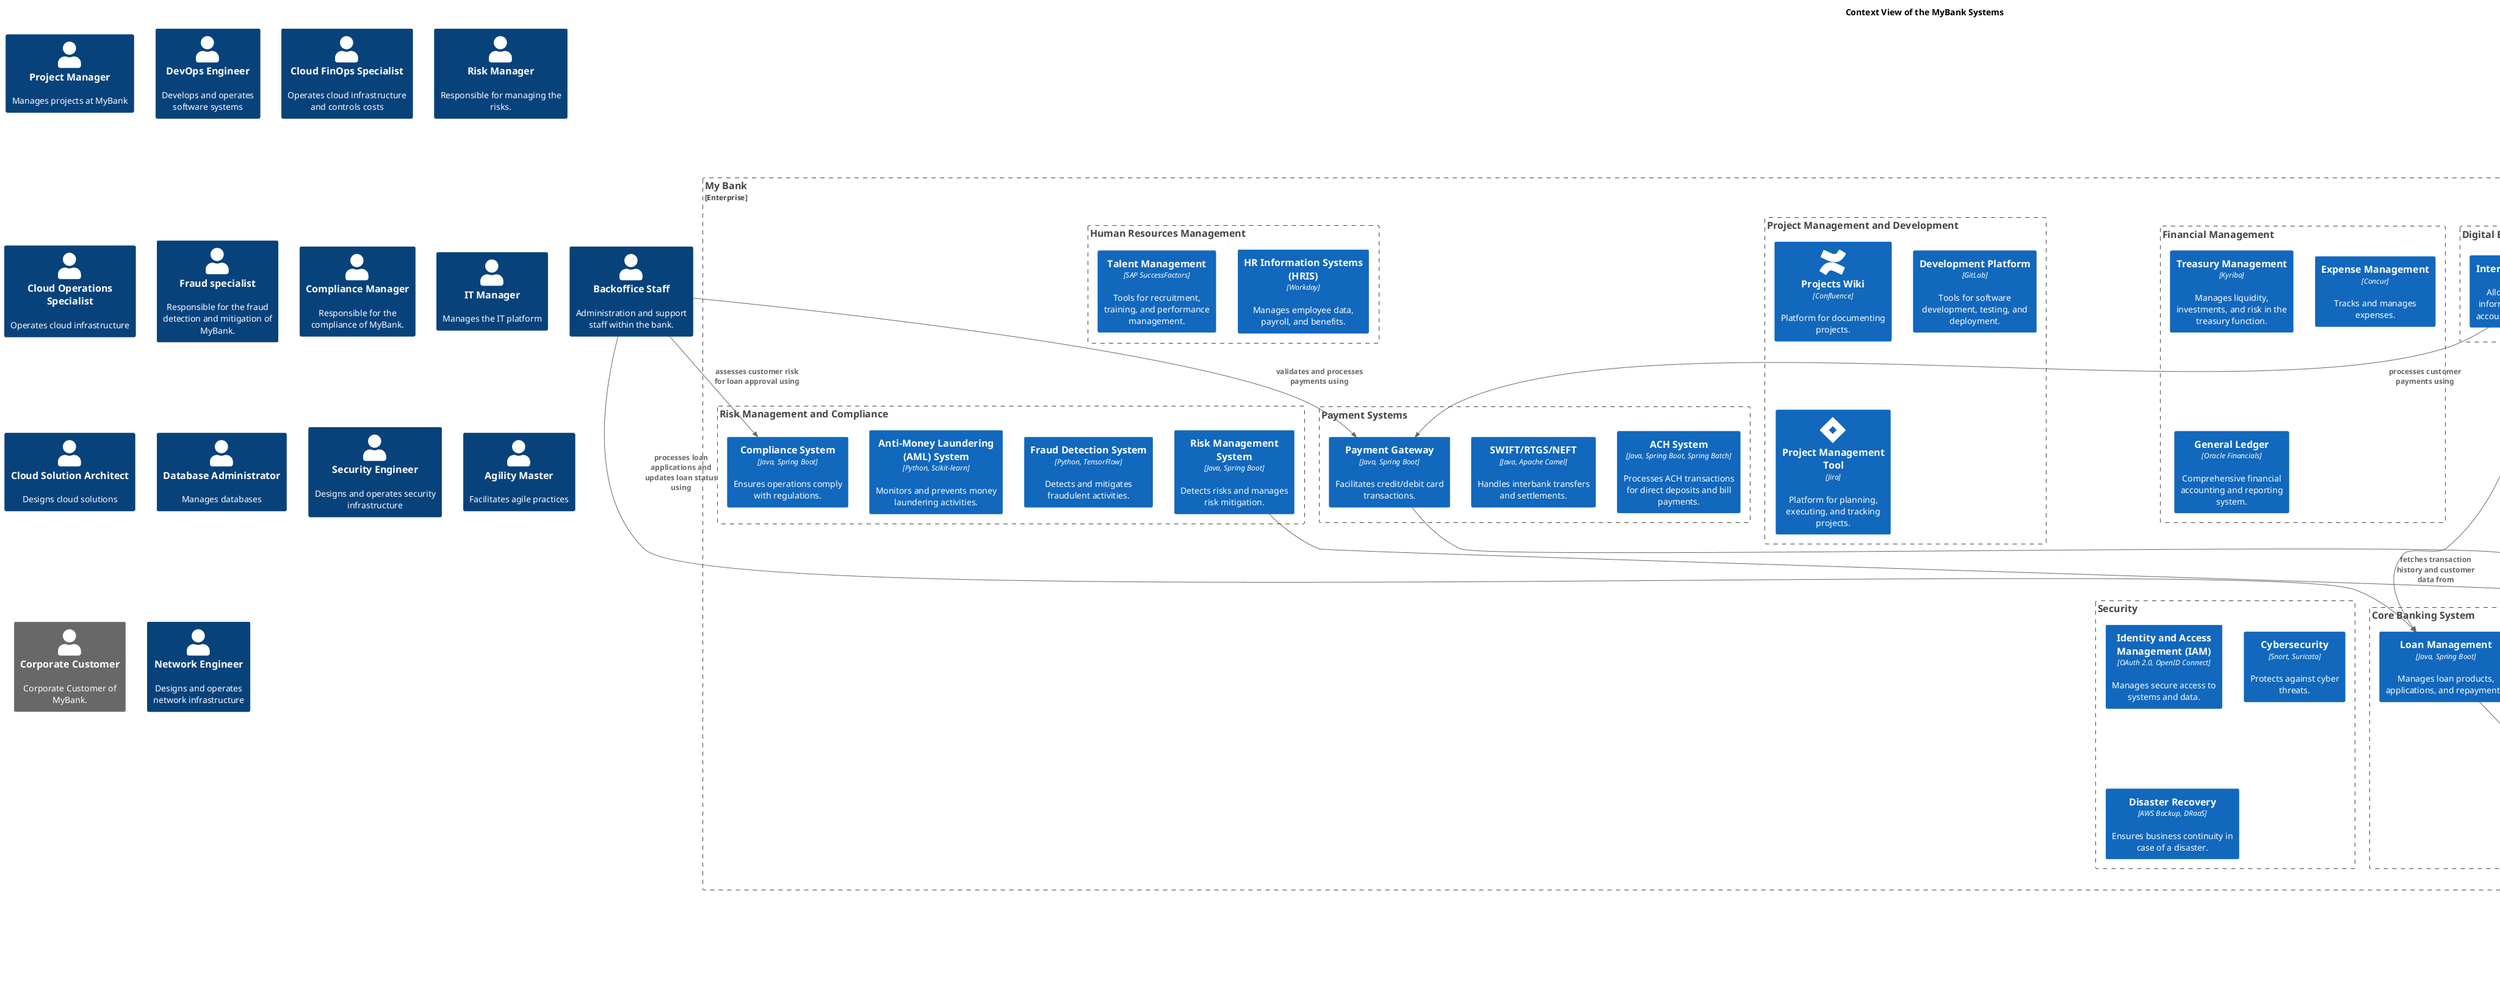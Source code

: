 @startuml context-view
!include <C4/C4_Context.puml>
!include <awslib14/AWSCommon>
!include <awslib14/AWSC4Integration>
!include <azure/AzureCommon>
!include <azure/AzureC4Integration>
!include <tupadr3/common>
!include <logos/kong>
!include <tupadr3/font-awesome-5/jira>
!include <tupadr3/font-awesome-5/confluence>
!include <awslib14/Analytics/Redshift>


LAYOUT_TOP_DOWN()




title Context View of the MyBank Systems
Person(mybank_customerChannels_customerServiceStaff, "Customer Service Staff", $descr="Customer service staff within the bank.")
Person(mybank_projectManagement_projectManager, "Project Manager", $descr="Manages projects at MyBank")
Enterprise_Boundary(mybank_mybankPlc, "My Bank") {
  Boundary(mybank_dataManagement_contextBoundary, "Data Management and Analytics") {
    System(mybank_dataManagement_bigDataAnalyticsSystem, "Big Data Analytics", $descr="Advanced analytics for predictive modeling.", $type="Java, Hadoop, Spark")
    System(mybank_dataManagement_businessIntelligenceSystem, "Business Intelligence (BI)", $descr="Provides tools for reporting and data analysis.", $type="Tableau, Python")
    System(mybank_dataManagement_dataWarehouseSystem, "Data Warehouse", $descr="Central repository for storing large volumes of data.", $type="AWS Redshift", $sprite="Redshift")
  }
  Boundary(mybank_digitalBanking_contextBoundary, "Digital Banking") {
    System(mybank_digitalBanking_digitalWalletsSystem, "Digital Wallets", $descr="Supports digital wallet integration and mobile payments.", $type="Node.js and Express")
    System(mybank_digitalBanking_internetBankingSystem_internetBankingSystem, "Internet Banking System", $descr="Allows customers to view information about their bank accounts and make payments.")
  }
  Boundary(mybank_financialManagement_contextBoundary, "Financial Management") {
    System(mybank_financialManagement_treasuryManagementSystem, "Treasury Management", $descr="Manages liquidity, investments, and risk in the treasury function.", $type="Kyriba")
    System(mybank_financialManagement_expenseManagementSystem, "Expense Management", $descr="Tracks and manages expenses.", $type="Concur")
    System(mybank_financialManagement_generalLedgerSystem, "General Ledger", $descr="Comprehensive financial accounting and reporting system.", $type="Oracle Financials")
  }
  Boundary(mybank_projectManagement_contextBoundary, "Project Management and Development") {
    System(mybank_projectManagement_confluence, "Projects Wiki", $descr="Platform for documenting projects.", $type="Confluence", $sprite="confluence")
    System(mybank_projectManagement_gitlab, "Development Platform", $descr="Tools for software development, testing, and deployment.", $type="GitLab")
    System(mybank_projectManagement_jira, "Project Management Tool", $descr="Platform for planning, executing, and tracking projects.", $type="Jira", $sprite="jira")
  }
  Boundary(mybank_customerChannels_contextBoundary, "Customer Channels") {
    System(mybank_customerChannels_contactCenterSystem, "Contact Center", $descr="Telephony and customer support systems for call centers.", $type="Genesys, Avaya")
    System(mybank_customerChannels_atm, "ATM", $descr="Allows customers to withdraw cash.", $type="C++, Java")
    System(mybank_customerChannels_branchSystems, "Branch Systems", $descr="Software and hardware for in-branch banking services.", $type="Java, Swing")
  }
  Boundary(mybank_integrationMiddlewareContext, "Integration and Middleware") {
    System(mybank_integrationMiddleware_soa, "Service-Oriented Architecture (SOA)", $descr="Framework for enabling seamless integration between services.", $type="Apache CXF")
    System(mybank_integrationMiddleware_apiGateway, "API Gateway", $descr="Manages APIs for third-party services and fintech apps.", $type="Kong", $sprite="kong")
    System(mybank_integrationMiddleware_esb, "Enterprise Service Bus (ESB)", $descr="Middleware for integrating various banking systems.", $type="MuleSoft")
  }
  Boundary(mybank_itManagement_contextBoundary, "IT Management") {
    System(mybank_infrastructureManagement_itInfrastructureSystem, "IT Infrastructure", $descr="Hardware and software resources, including servers and networking.", $type="VMware, Cisco")
    System(mybank_infrastructureManagement_cloudServicesSystem, "Cloud Services", $descr="Cloud computing resources for scalability and flexibility.", $type="AWS, Azure")
    System(mybank_infrastructureManagement_systemMonitoringSystem, "System Monitoring", $descr="Monitors system performance and health.", $type="Nagios, Prometheus")
  }
  Boundary(mybank_compliance_contextBoundary, "Risk Management and Compliance") {
    System(mybank_compliance_riskManagementSystem, "Risk Management System", $descr="Detects risks and manages risk mitigation.", $type="Java, Spring Boot")
    System(mybank_compliance_fraudDetectionSystem, "Fraud Detection System", $descr="Detects and mitigates fraudulent activities.", $type="Python, TensorFlow")
    System(mybank_compliance_amlSystem, "Anti-Money Laundering (AML) System", $descr="Monitors and prevents money laundering activities.", $type="Python, Scikit-learn")
    System(mybank_compliance_complianceSystem, "Compliance System", $descr="Ensures operations comply with regulations.", $type="Java, Spring Boot")
  }
  System_Ext(mybank_emailSystem, "E-mail System", $descr="The internal Microsoft Exchange email system.")
  Boundary(mybank_security_contextBoundary, "Security") {
    System(mybank_security_identityAccessManagementSystem, "Identity and Access Management (IAM)", $descr="Manages secure access to systems and data.", $type="OAuth 2.0, OpenID Connect")
    System(mybank_security_cybersecuritySystem, "Cybersecurity", $descr="Protects against cyber threats.", $type="Snort, Suricata")
    System(mybank_security_disasterRecoverySystem, "Disaster Recovery", $descr="Ensures business continuity in case of a disaster.", $type="AWS Backup, DRaaS")
  }
  Boundary(mybank_payment_contextBoundary, "Payment Systems") {
    System(mybank_payment_achSystem, "ACH System", $descr="Processes ACH transactions for direct deposits and bill payments.", $type="Java, Spring Boot, Spring Batch")
    System(mybank_payment_swiftRtgsNeftSystem, "SWIFT/RTGS/NEFT", $descr="Handles interbank transfers and settlements.", $type="Java, Apache Camel")
    System(mybank_payment_paymentGatewaySystem, "Payment Gateway", $descr="Facilitates credit/debit card transactions.", $type="Java, Spring Boot")
  }
  Boundary(mybank_coreBanking_contextBoundary, "Core Banking System") {
    System(mybank_coreBanking_transactionProcessingSystem, "Transaction Processing", $descr="Processes financial transactions in real-time.", $type="Java, Kafka")
    System(mybank_coreBanking_loanManagementSystem, "Loan Management", $descr="Manages loan products, applications, and repayments.", $type="Java, Spring Boot")
    System(mybank_coreBanking_accountManagementSystem, "Account Management", $descr="Handles customer accounts, deposits, and withdrawals.", $type="Java, Spring Boot")
  }
  Boundary(mybank_humanResources_contextBoundary, "Human Resources Management") {
    System(mybank_humanResources_hris, "HR Information Systems (HRIS)", $descr="Manages employee data, payroll, and benefits.", $type="Workday")
    System(mybank_humanResources_talentManagementSystem, "Talent Management", $descr="Tools for recruitment, training, and performance management.", $type="SAP SuccessFactors")
  }
}
Person(mybank_projectManagement_devopsEngineer, "DevOps Engineer", $descr="Develops and operates software systems")
Person(mybank_itManagement_cloudFinopsSpecialist, "Cloud FinOps Specialist", $descr="Operates cloud infrastructure and controls costs")
Person(mybank_compliance_riskManager, "Risk Manager", $descr="Responsible for managing the risks.")
Person(mybank_itManagement_cloudOperationsSpecialist, "Cloud Operations Specialist", $descr="Operates cloud infrastructure")
Person(mybank_compliance_fraudSpecialist, "Fraud specialist", $descr="Responsible for the fraud detection and mitigation of MyBank.")
Person(mybank_compliance_complianceManager, "Compliance Manager", $descr="Responsible for the compliance of MyBank.")
Person(mybank_itManagement_itManager, "IT Manager", $descr="Manages the IT platform")
Person(mybank_itManagement_cloudSolutionArchitect, "Cloud Solution Architect", $descr="Designs cloud solutions")
Person_Ext(mybank_personalCustomer, "Personal Customer", $descr="Personal Customer of MyBank.")
Person(mybank_itManagement_databaseAdministrator, "Database Administrator", $descr="Manages databases")
Person(mybank_itManagement_securityEngineer, "Security Engineer", $descr="Designs and operates security infrastructure")
Person(mybank_projectManagement_agilityMaster, "Agility Master", $descr="Facilitates agile practices")
Person_Ext(mybank_corporateCustomer, "Corporate Customer", $descr="Corporate Customer of MyBank.")
Person(mybank_coreBanking_backofficeStaff, "Backoffice Staff", $descr="Administration and support staff within the bank.")
Person(mybank_itManagement_networkEngineer, "Network Engineer", $descr="Designs and operates network infrastructure")
Rel(mybank_payment_paymentGatewaySystem, mybank_coreBanking_transactionProcessingSystem, "validates and processes payments using")
Rel(mybank_digitalBanking_internetBankingSystem_internetBankingSystem, mybank_emailSystem, "sends e-mail using")
Rel(mybank_customerChannels_atm, mybank_coreBanking_accountManagementSystem, "retrieves account balance")
Rel(mybank_coreBanking_backofficeStaff, mybank_compliance_complianceSystem, "assesses customer risk for loan approval using")
Rel(mybank_coreBanking_loanManagementSystem, mybank_coreBanking_accountManagementSystem, "retrieves customer account information from")
Rel(mybank_coreBanking_backofficeStaff, mybank_payment_paymentGatewaySystem, "validates and processes payments using")
Rel(mybank_emailSystem, mybank_personalCustomer, "sends e-mail to")
Rel(mybank_customerChannels_atm, mybank_coreBanking_transactionProcessingSystem, "validates transaction")
Rel(mybank_digitalBanking_internetBankingSystem_internetBankingSystem, mybank_coreBanking_loanManagementSystem, "fetches loan details and payment status from")
Rel(mybank_customerChannels_customerServiceStaff, mybank_emailSystem, "sends and receives customer communication using")
Rel(mybank_personalCustomer, mybank_customerChannels_customerServiceStaff, "asks questions to")
Rel(mybank_personalCustomer, mybank_digitalBanking_internetBankingSystem_internetBankingSystem, "views account balances and makes payments using")
Rel(mybank_personalCustomer, mybank_customerChannels_atm, "uses atm for balance information and withdrawals")
Rel(mybank_digitalBanking_internetBankingSystem_internetBankingSystem, mybank_coreBanking_accountManagementSystem, "gets account information from, and makes payments using")
Rel(mybank_coreBanking_backofficeStaff, mybank_coreBanking_loanManagementSystem, "processes loan applications and updates loan status using")
Rel(mybank_compliance_riskManagementSystem, mybank_coreBanking_transactionProcessingSystem, "fetches transaction history and customer data from")
Rel(mybank_digitalBanking_internetBankingSystem_internetBankingSystem, mybank_payment_paymentGatewaySystem, "processes customer payments using")
SHOW_LEGEND()
@enduml

